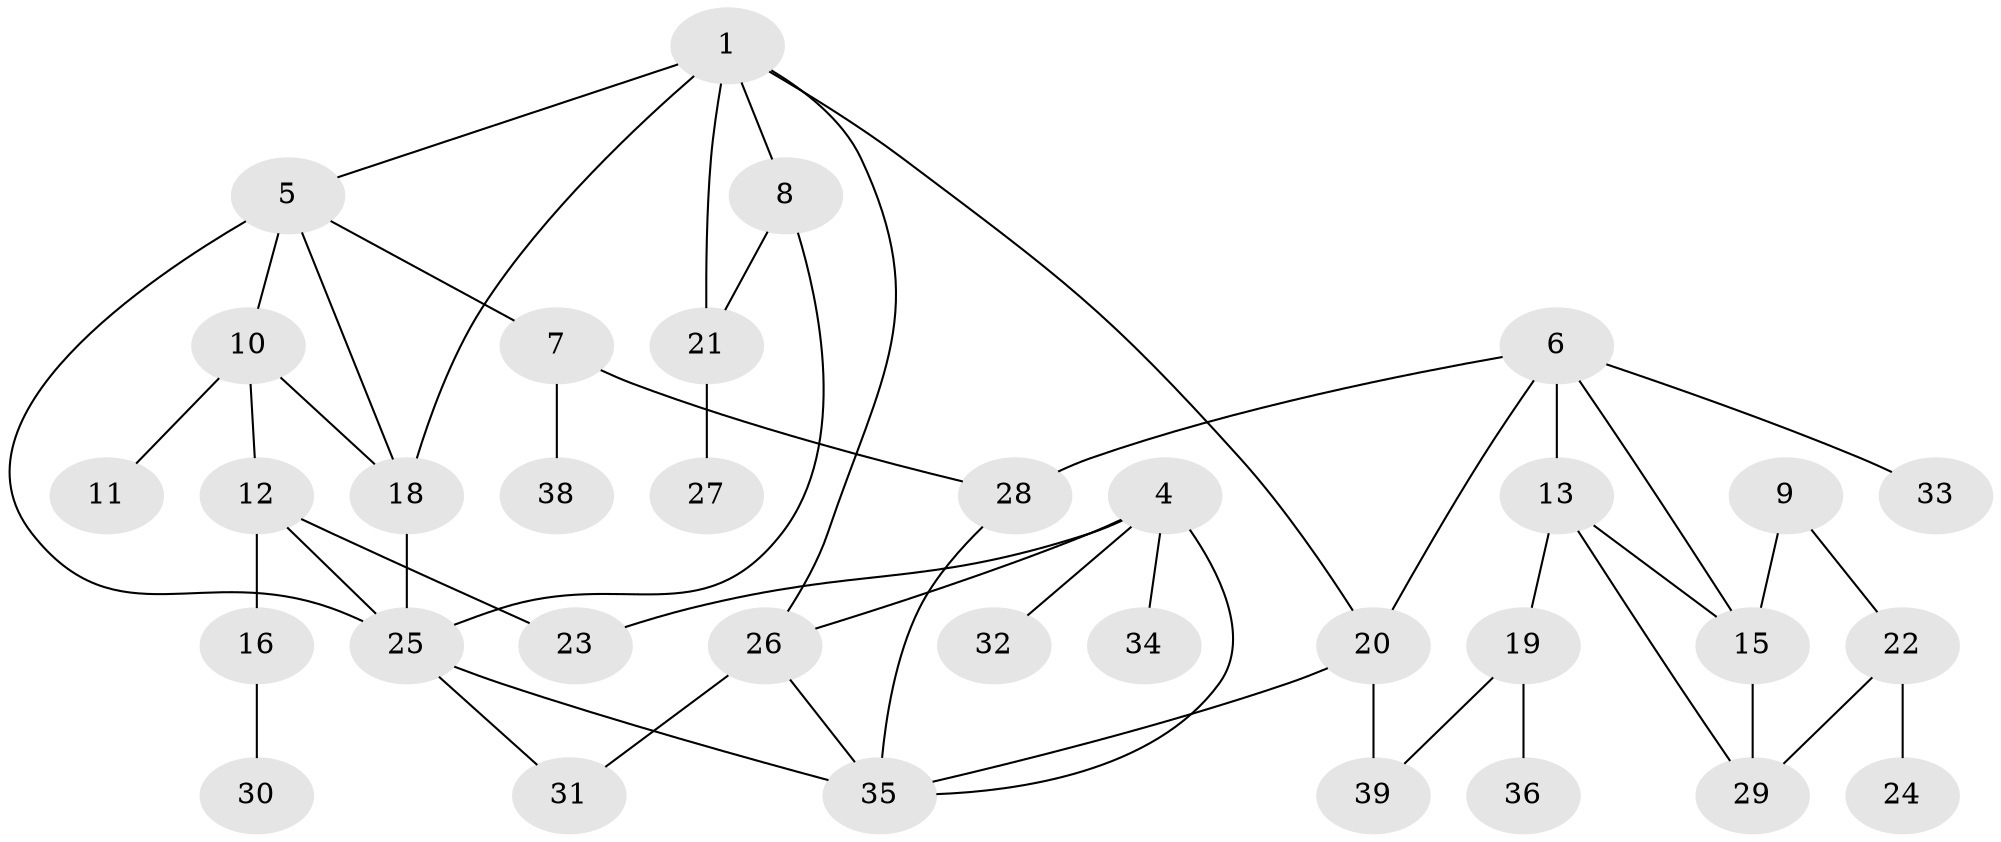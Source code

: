 // original degree distribution, {4: 0.1518987341772152, 1: 0.3291139240506329, 5: 0.06329113924050633, 3: 0.13924050632911392, 2: 0.26582278481012656, 6: 0.012658227848101266, 0: 0.0379746835443038}
// Generated by graph-tools (version 1.1) at 2025/33/03/09/25 02:33:32]
// undirected, 34 vertices, 50 edges
graph export_dot {
graph [start="1"]
  node [color=gray90,style=filled];
  1;
  4;
  5;
  6;
  7;
  8;
  9;
  10;
  11;
  12;
  13;
  15;
  16;
  18;
  19;
  20;
  21;
  22;
  23;
  24;
  25;
  26;
  27;
  28;
  29;
  30;
  31;
  32;
  33;
  34;
  35;
  36;
  38;
  39;
  1 -- 5 [weight=1.0];
  1 -- 8 [weight=1.0];
  1 -- 18 [weight=1.0];
  1 -- 20 [weight=1.0];
  1 -- 21 [weight=1.0];
  1 -- 26 [weight=1.0];
  4 -- 23 [weight=1.0];
  4 -- 26 [weight=1.0];
  4 -- 32 [weight=1.0];
  4 -- 34 [weight=1.0];
  4 -- 35 [weight=1.0];
  5 -- 7 [weight=1.0];
  5 -- 10 [weight=1.0];
  5 -- 18 [weight=1.0];
  5 -- 25 [weight=2.0];
  6 -- 13 [weight=1.0];
  6 -- 15 [weight=1.0];
  6 -- 20 [weight=1.0];
  6 -- 28 [weight=1.0];
  6 -- 33 [weight=1.0];
  7 -- 28 [weight=1.0];
  7 -- 38 [weight=1.0];
  8 -- 21 [weight=1.0];
  8 -- 25 [weight=1.0];
  9 -- 15 [weight=1.0];
  9 -- 22 [weight=1.0];
  10 -- 11 [weight=1.0];
  10 -- 12 [weight=1.0];
  10 -- 18 [weight=1.0];
  12 -- 16 [weight=1.0];
  12 -- 23 [weight=1.0];
  12 -- 25 [weight=1.0];
  13 -- 15 [weight=1.0];
  13 -- 19 [weight=1.0];
  13 -- 29 [weight=1.0];
  15 -- 29 [weight=1.0];
  16 -- 30 [weight=1.0];
  18 -- 25 [weight=1.0];
  19 -- 36 [weight=1.0];
  19 -- 39 [weight=1.0];
  20 -- 35 [weight=1.0];
  20 -- 39 [weight=1.0];
  21 -- 27 [weight=1.0];
  22 -- 24 [weight=1.0];
  22 -- 29 [weight=1.0];
  25 -- 31 [weight=1.0];
  25 -- 35 [weight=1.0];
  26 -- 31 [weight=1.0];
  26 -- 35 [weight=1.0];
  28 -- 35 [weight=1.0];
}
